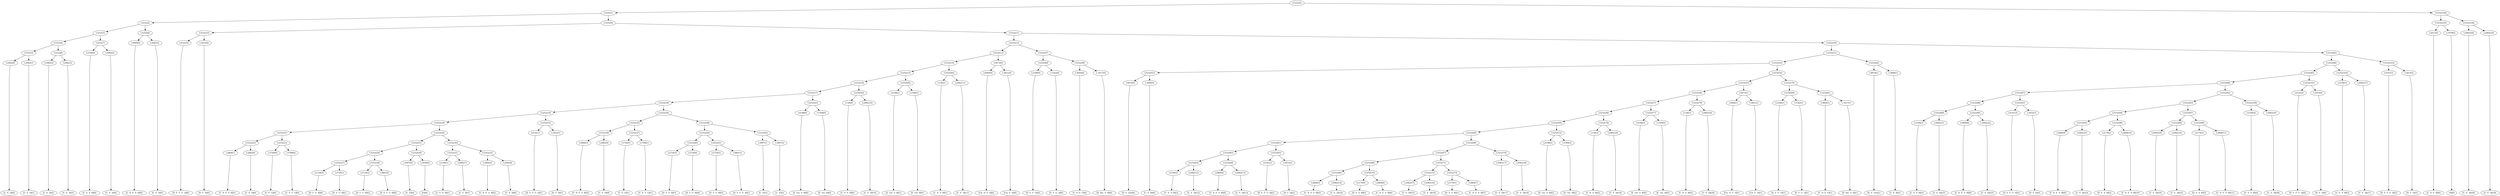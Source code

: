 digraph sample{
"L2082(0)"->"[C  E  A](0)"
"L2082(1)"->"[C  E  A](1)"
"L5252(5)"->"L2082(0)"
"L5252(5)"->"L2082(1)"
"L2082(2)"->"[C  E  A](2)"
"L2082(3)"->"[C  E  A](3)"
"L5252(6)"->"L2082(2)"
"L5252(6)"->"L2082(3)"
"L5252(4)"->"L5252(5)"
"L5252(4)"->"L5252(6)"
"L2194(0)"->"[C  E  A  B](0)"
"L2082(4)"->"[C  E  A](4)"
"L5252(7)"->"L2194(0)"
"L5252(7)"->"L2082(4)"
"L5252(3)"->"L5252(4)"
"L5252(3)"->"L5252(7)"
"L2864(0)"->"[C  D  E  A  B](0)"
"L2082(5)"->"[C  E  A](5)"
"L5252(8)"->"L2864(0)"
"L5252(8)"->"L2082(5)"
"L5252(2)"->"L5252(3)"
"L5252(2)"->"L5252(8)"
"L4141(0)"->"[D  E  F  G  A](0)"
"L3453(0)"->"[D  F  A](0)"
"L5252(10)"->"L4141(0)"
"L5252(10)"->"L3453(0)"
"L2864(1)"->"[C  D  E  A  B](1)"
"L2082(6)"->"[C  E  A](6)"
"L5252(22)"->"L2864(1)"
"L5252(22)"->"L2082(6)"
"L3744(0)"->"[C  E  G](0)"
"L3788(0)"->"[C  E  F  G](0)"
"L5252(23)"->"L3744(0)"
"L5252(23)"->"L3788(0)"
"L5252(21)"->"L5252(22)"
"L5252(21)"->"L5252(23)"
"L2724(0)"->"[D  F  G  B](0)"
"L2724(1)"->"[D  F  G  B](1)"
"L5252(27)"->"L2724(0)"
"L5252(27)"->"L2724(1)"
"L2724(2)"->"[D  F  G  B](2)"
"L3881(0)"->"[D  E  F  G  B](0)"
"L5252(28)"->"L2724(2)"
"L5252(28)"->"L3881(0)"
"L5252(26)"->"L5252(27)"
"L5252(26)"->"L5252(28)"
"L3997(0)"->"[C  E](0)"
"L2939(0)"->"[E](0)"
"L5252(29)"->"L3997(0)"
"L5252(29)"->"L2939(0)"
"L5252(25)"->"L5252(26)"
"L5252(25)"->"L5252(29)"
"L2194(1)"->"[C  E  A  B](1)"
"L2082(7)"->"[C  E  A](7)"
"L5252(31)"->"L2194(1)"
"L5252(31)"->"L2082(7)"
"L2864(2)"->"[C  D  E  A  B](2)"
"L2082(8)"->"[C  E  A](8)"
"L5252(32)"->"L2864(2)"
"L5252(32)"->"L2082(8)"
"L5252(30)"->"L5252(31)"
"L5252(30)"->"L5252(32)"
"L5252(24)"->"L5252(25)"
"L5252(24)"->"L5252(30)"
"L5252(20)"->"L5252(21)"
"L5252(20)"->"L5252(24)"
"L4141(1)"->"[D  E  F  G  A](1)"
"L3453(1)"->"[D  F  A](1)"
"L5252(33)"->"L4141(1)"
"L5252(33)"->"L3453(1)"
"L5252(19)"->"L5252(20)"
"L5252(19)"->"L5252(33)"
"L2864(3)"->"[C  D  E  A  B](3)"
"L2082(9)"->"[C  E  A](9)"
"L5252(36)"->"L2864(3)"
"L5252(36)"->"L2082(9)"
"L3744(1)"->"[C  E  G](1)"
"L3788(1)"->"[C  E  F  G](1)"
"L5252(37)"->"L3744(1)"
"L5252(37)"->"L3788(1)"
"L5252(35)"->"L5252(36)"
"L5252(35)"->"L5252(37)"
"L2724(3)"->"[D  F  G  B](3)"
"L2724(4)"->"[D  F  G  B](4)"
"L5252(40)"->"L2724(3)"
"L5252(40)"->"L2724(4)"
"L2724(5)"->"[D  F  G  B](5)"
"L3881(1)"->"[D  E  F  G  B](1)"
"L5252(41)"->"L2724(5)"
"L5252(41)"->"L3881(1)"
"L5252(39)"->"L5252(40)"
"L5252(39)"->"L5252(41)"
"L3997(1)"->"[C  E](1)"
"L3997(2)"->"[C  E](2)"
"L5252(42)"->"L3997(1)"
"L5252(42)"->"L3997(2)"
"L5252(38)"->"L5252(39)"
"L5252(38)"->"L5252(42)"
"L5252(34)"->"L5252(35)"
"L5252(34)"->"L5252(38)"
"L5252(18)"->"L5252(19)"
"L5252(18)"->"L5252(34)"
"L4198(0)"->"[E  Gis  A  B](0)"
"L1509(0)"->"[E  Gis  B](0)"
"L5252(43)"->"L4198(0)"
"L5252(43)"->"L1509(0)"
"L5252(17)"->"L5252(18)"
"L5252(17)"->"L5252(43)"
"L136(0)"->"[C  D  A  B](0)"
"L2082(10)"->"[C  E  A](10)"
"L5252(44)"->"L136(0)"
"L5252(44)"->"L2082(10)"
"L5252(16)"->"L5252(17)"
"L5252(16)"->"L5252(44)"
"L4198(1)"->"[E  Gis  A  B](1)"
"L1509(1)"->"[E  Gis  B](1)"
"L5252(45)"->"L4198(1)"
"L5252(45)"->"L1509(1)"
"L5252(15)"->"L5252(16)"
"L5252(15)"->"L5252(45)"
"L136(1)"->"[C  D  A  B](1)"
"L2082(11)"->"[C  E  A](11)"
"L5252(46)"->"L136(1)"
"L5252(46)"->"L2082(11)"
"L5252(14)"->"L5252(15)"
"L5252(14)"->"L5252(46)"
"L4464(0)"->"[Cis  D  E  A](0)"
"L3821(0)"->"[Cis  E  A](0)"
"L5073(0)"->"L4464(0)"
"L5073(0)"->"L3821(0)"
"L5252(13)"->"L5252(14)"
"L5252(13)"->"L5073(0)"
"L2186(0)"->"[D  E  F  G](0)"
"L1542(0)"->"[E  F  G  A](0)"
"L5252(48)"->"L2186(0)"
"L5252(48)"->"L1542(0)"
"L3844(0)"->"[C  D  E  F](0)"
"L-1617(0)"->"[D  Dis  A  B](0)"
"L5252(49)"->"L3844(0)"
"L5252(49)"->"L-1617(0)"
"L5252(47)"->"L5252(48)"
"L5252(47)"->"L5252(49)"
"L5252(12)"->"L5252(13)"
"L5252(12)"->"L5252(47)"
"L4874(0)"->"[D  E  Gis](0)"
"L3689(0)"->"[C  E  B](0)"
"L5252(53)"->"L4874(0)"
"L5252(53)"->"L3689(0)"
"L2194(2)"->"[C  E  A  B](2)"
"L2082(12)"->"[C  E  A](12)"
"L5252(63)"->"L2194(2)"
"L5252(63)"->"L2082(12)"
"L2864(4)"->"[C  D  E  A  B](4)"
"L2082(13)"->"[C  E  A](13)"
"L5252(64)"->"L2864(4)"
"L5252(64)"->"L2082(13)"
"L5252(62)"->"L5252(63)"
"L5252(62)"->"L5252(64)"
"L4141(2)"->"[D  E  F  G  A](2)"
"L3453(2)"->"[D  F  A](2)"
"L5252(65)"->"L4141(2)"
"L5252(65)"->"L3453(2)"
"L5252(61)"->"L5252(62)"
"L5252(61)"->"L5252(65)"
"L2864(5)"->"[C  D  E  A  B](5)"
"L2082(14)"->"[C  E  A](14)"
"L5252(69)"->"L2864(5)"
"L5252(69)"->"L2082(14)"
"L2179(0)"->"[D  E  A  B](0)"
"L2864(6)"->"[C  D  E  A  B](6)"
"L5252(70)"->"L2179(0)"
"L5252(70)"->"L2864(6)"
"L5252(68)"->"L5252(69)"
"L5252(68)"->"L5252(70)"
"L2082(15)"->"[C  E  A](15)"
"L2082(16)"->"[C  E  A](16)"
"L5252(72)"->"L2082(15)"
"L5252(72)"->"L2082(16)"
"L2179(1)"->"[D  E  A  B](1)"
"L2864(7)"->"[C  D  E  A  B](7)"
"L5252(73)"->"L2179(1)"
"L5252(73)"->"L2864(7)"
"L5252(71)"->"L5252(72)"
"L5252(71)"->"L5252(73)"
"L5252(67)"->"L5252(68)"
"L5252(67)"->"L5252(71)"
"L2082(17)"->"[C  E  A](17)"
"L2082(18)"->"[C  E  A](18)"
"L5252(74)"->"L2082(17)"
"L5252(74)"->"L2082(18)"
"L5252(66)"->"L5252(67)"
"L5252(66)"->"L5252(74)"
"L5252(60)"->"L5252(61)"
"L5252(60)"->"L5252(66)"
"L4198(2)"->"[E  Gis  A  B](2)"
"L1509(2)"->"[E  Gis  B](2)"
"L5252(75)"->"L4198(2)"
"L5252(75)"->"L1509(2)"
"L5252(59)"->"L5252(60)"
"L5252(59)"->"L5252(75)"
"L136(2)"->"[C  D  A  B](2)"
"L2082(19)"->"[C  E  A](19)"
"L5252(76)"->"L136(2)"
"L5252(76)"->"L2082(19)"
"L5252(58)"->"L5252(59)"
"L5252(58)"->"L5252(76)"
"L4198(3)"->"[E  Gis  A  B](3)"
"L1509(3)"->"[E  Gis  B](3)"
"L5252(77)"->"L4198(3)"
"L5252(77)"->"L1509(3)"
"L5252(57)"->"L5252(58)"
"L5252(57)"->"L5252(77)"
"L136(3)"->"[C  D  A  B](3)"
"L2082(20)"->"[C  E  A](20)"
"L5252(78)"->"L136(3)"
"L5252(78)"->"L2082(20)"
"L5252(56)"->"L5252(57)"
"L5252(56)"->"L5252(78)"
"L4464(1)"->"[Cis  D  E  A](1)"
"L3821(1)"->"[Cis  E  A](1)"
"L5073(1)"->"L4464(1)"
"L5073(1)"->"L3821(1)"
"L5252(55)"->"L5252(56)"
"L5252(55)"->"L5073(1)"
"L2186(1)"->"[D  E  F  G](1)"
"L1542(1)"->"[E  F  G  A](1)"
"L5252(80)"->"L2186(1)"
"L5252(80)"->"L1542(1)"
"L3844(1)"->"[C  D  E  F](1)"
"L-1617(1)"->"[D  Dis  A  B](1)"
"L5252(81)"->"L3844(1)"
"L5252(81)"->"L-1617(1)"
"L5252(79)"->"L5252(80)"
"L5252(79)"->"L5252(81)"
"L5252(54)"->"L5252(55)"
"L5252(54)"->"L5252(79)"
"L5252(52)"->"L5252(53)"
"L5252(52)"->"L5252(54)"
"L4874(1)"->"[D  E  Gis](1)"
"L3689(1)"->"[C  E  B](1)"
"L5252(82)"->"L4874(1)"
"L5252(82)"->"L3689(1)"
"L5252(51)"->"L5252(52)"
"L5252(51)"->"L5252(82)"
"L2194(3)"->"[C  E  A  B](3)"
"L2082(21)"->"[C  E  A](21)"
"L5252(89)"->"L2194(3)"
"L5252(89)"->"L2082(21)"
"L2864(8)"->"[C  D  E  A  B](8)"
"L2082(22)"->"[C  E  A](22)"
"L5252(90)"->"L2864(8)"
"L5252(90)"->"L2082(22)"
"L5252(88)"->"L5252(89)"
"L5252(88)"->"L5252(90)"
"L4141(3)"->"[D  E  F  G  A](3)"
"L3453(3)"->"[D  F  A](3)"
"L5252(91)"->"L4141(3)"
"L5252(91)"->"L3453(3)"
"L5252(87)"->"L5252(88)"
"L5252(87)"->"L5252(91)"
"L2864(9)"->"[C  D  E  A  B](9)"
"L2082(23)"->"[C  E  A](23)"
"L5252(95)"->"L2864(9)"
"L5252(95)"->"L2082(23)"
"L2179(2)"->"[D  E  A  B](2)"
"L2864(10)"->"[C  D  E  A  B](10)"
"L5252(96)"->"L2179(2)"
"L5252(96)"->"L2864(10)"
"L5252(94)"->"L5252(95)"
"L5252(94)"->"L5252(96)"
"L2082(24)"->"[C  E  A](24)"
"L2082(25)"->"[C  E  A](25)"
"L5252(98)"->"L2082(24)"
"L5252(98)"->"L2082(25)"
"L2179(3)"->"[D  E  A  B](3)"
"L2864(11)"->"[C  D  E  A  B](11)"
"L5252(99)"->"L2179(3)"
"L5252(99)"->"L2864(11)"
"L5252(97)"->"L5252(98)"
"L5252(97)"->"L5252(99)"
"L5252(93)"->"L5252(94)"
"L5252(93)"->"L5252(97)"
"L2194(4)"->"[C  E  A  B](4)"
"L2082(26)"->"[C  E  A](26)"
"L5252(100)"->"L2194(4)"
"L5252(100)"->"L2082(26)"
"L5252(92)"->"L5252(93)"
"L5252(92)"->"L5252(100)"
"L5252(86)"->"L5252(87)"
"L5252(86)"->"L5252(92)"
"L4141(4)"->"[D  E  F  G  A](4)"
"L3453(4)"->"[D  F  A](4)"
"L5252(101)"->"L4141(4)"
"L5252(101)"->"L3453(4)"
"L5252(85)"->"L5252(86)"
"L5252(85)"->"L5252(101)"
"L2194(5)"->"[C  E  A  B](5)"
"L2082(27)"->"[C  E  A](27)"
"L5252(102)"->"L2194(5)"
"L5252(102)"->"L2082(27)"
"L5252(84)"->"L5252(85)"
"L5252(84)"->"L5252(102)"
"L4141(5)"->"[D  E  F  G  A](5)"
"L3453(5)"->"[D  F  A](5)"
"L5252(103)"->"L4141(5)"
"L5252(103)"->"L3453(5)"
"L5252(83)"->"L5252(84)"
"L5252(83)"->"L5252(103)"
"L5252(50)"->"L5252(51)"
"L5252(50)"->"L5252(83)"
"L5252(11)"->"L5252(12)"
"L5252(11)"->"L5252(50)"
"L5252(9)"->"L5252(10)"
"L5252(9)"->"L5252(11)"
"L5252(1)"->"L5252(2)"
"L5252(1)"->"L5252(9)"
"L3417(0)"->"[C  D  E  B](0)"
"L1979(0)"->"[A](0)"
"L5252(105)"->"L3417(0)"
"L5252(105)"->"L1979(0)"
"L2082(28)"->"[C  E  A](28)"
"L2082(29)"->"[C  E  A](29)"
"L5252(106)"->"L2082(28)"
"L5252(106)"->"L2082(29)"
"L5252(104)"->"L5252(105)"
"L5252(104)"->"L5252(106)"
"L5252(0)"->"L5252(1)"
"L5252(0)"->"L5252(104)"
{rank = min; "L5252(0)"}
{rank = same; "L5252(1)"; "L5252(104)";}
{rank = same; "L5252(2)"; "L5252(9)"; "L5252(105)"; "L5252(106)";}
{rank = same; "L5252(3)"; "L5252(8)"; "L5252(10)"; "L5252(11)"; "L3417(0)"; "L1979(0)"; "L2082(28)"; "L2082(29)";}
{rank = same; "L5252(4)"; "L5252(7)"; "L2864(0)"; "L2082(5)"; "L4141(0)"; "L3453(0)"; "L5252(12)"; "L5252(50)";}
{rank = same; "L5252(5)"; "L5252(6)"; "L2194(0)"; "L2082(4)"; "L5252(13)"; "L5252(47)"; "L5252(51)"; "L5252(83)";}
{rank = same; "L2082(0)"; "L2082(1)"; "L2082(2)"; "L2082(3)"; "L5252(14)"; "L5073(0)"; "L5252(48)"; "L5252(49)"; "L5252(52)"; "L5252(82)"; "L5252(84)"; "L5252(103)";}
{rank = same; "L5252(15)"; "L5252(46)"; "L4464(0)"; "L3821(0)"; "L2186(0)"; "L1542(0)"; "L3844(0)"; "L-1617(0)"; "L5252(53)"; "L5252(54)"; "L4874(1)"; "L3689(1)"; "L5252(85)"; "L5252(102)"; "L4141(5)"; "L3453(5)";}
{rank = same; "L5252(16)"; "L5252(45)"; "L136(1)"; "L2082(11)"; "L4874(0)"; "L3689(0)"; "L5252(55)"; "L5252(79)"; "L5252(86)"; "L5252(101)"; "L2194(5)"; "L2082(27)";}
{rank = same; "L5252(17)"; "L5252(44)"; "L4198(1)"; "L1509(1)"; "L5252(56)"; "L5073(1)"; "L5252(80)"; "L5252(81)"; "L5252(87)"; "L5252(92)"; "L4141(4)"; "L3453(4)";}
{rank = same; "L5252(18)"; "L5252(43)"; "L136(0)"; "L2082(10)"; "L5252(57)"; "L5252(78)"; "L4464(1)"; "L3821(1)"; "L2186(1)"; "L1542(1)"; "L3844(1)"; "L-1617(1)"; "L5252(88)"; "L5252(91)"; "L5252(93)"; "L5252(100)";}
{rank = same; "L5252(19)"; "L5252(34)"; "L4198(0)"; "L1509(0)"; "L5252(58)"; "L5252(77)"; "L136(3)"; "L2082(20)"; "L5252(89)"; "L5252(90)"; "L4141(3)"; "L3453(3)"; "L5252(94)"; "L5252(97)"; "L2194(4)"; "L2082(26)";}
{rank = same; "L5252(20)"; "L5252(33)"; "L5252(35)"; "L5252(38)"; "L5252(59)"; "L5252(76)"; "L4198(3)"; "L1509(3)"; "L2194(3)"; "L2082(21)"; "L2864(8)"; "L2082(22)"; "L5252(95)"; "L5252(96)"; "L5252(98)"; "L5252(99)";}
{rank = same; "L5252(21)"; "L5252(24)"; "L4141(1)"; "L3453(1)"; "L5252(36)"; "L5252(37)"; "L5252(39)"; "L5252(42)"; "L5252(60)"; "L5252(75)"; "L136(2)"; "L2082(19)"; "L2864(9)"; "L2082(23)"; "L2179(2)"; "L2864(10)"; "L2082(24)"; "L2082(25)"; "L2179(3)"; "L2864(11)";}
{rank = same; "L5252(22)"; "L5252(23)"; "L5252(25)"; "L5252(30)"; "L2864(3)"; "L2082(9)"; "L3744(1)"; "L3788(1)"; "L5252(40)"; "L5252(41)"; "L3997(1)"; "L3997(2)"; "L5252(61)"; "L5252(66)"; "L4198(2)"; "L1509(2)";}
{rank = same; "L2864(1)"; "L2082(6)"; "L3744(0)"; "L3788(0)"; "L5252(26)"; "L5252(29)"; "L5252(31)"; "L5252(32)"; "L2724(3)"; "L2724(4)"; "L2724(5)"; "L3881(1)"; "L5252(62)"; "L5252(65)"; "L5252(67)"; "L5252(74)";}
{rank = same; "L5252(27)"; "L5252(28)"; "L3997(0)"; "L2939(0)"; "L2194(1)"; "L2082(7)"; "L2864(2)"; "L2082(8)"; "L5252(63)"; "L5252(64)"; "L4141(2)"; "L3453(2)"; "L5252(68)"; "L5252(71)"; "L2082(17)"; "L2082(18)";}
{rank = same; "L2724(0)"; "L2724(1)"; "L2724(2)"; "L3881(0)"; "L2194(2)"; "L2082(12)"; "L2864(4)"; "L2082(13)"; "L5252(69)"; "L5252(70)"; "L5252(72)"; "L5252(73)";}
{rank = same; "L2864(5)"; "L2082(14)"; "L2179(0)"; "L2864(6)"; "L2082(15)"; "L2082(16)"; "L2179(1)"; "L2864(7)";}
{rank = max; "[A](0)"; "[C  D  A  B](0)"; "[C  D  A  B](1)"; "[C  D  A  B](2)"; "[C  D  A  B](3)"; "[C  D  E  A  B](0)"; "[C  D  E  A  B](1)"; "[C  D  E  A  B](10)"; "[C  D  E  A  B](11)"; "[C  D  E  A  B](2)"; "[C  D  E  A  B](3)"; "[C  D  E  A  B](4)"; "[C  D  E  A  B](5)"; "[C  D  E  A  B](6)"; "[C  D  E  A  B](7)"; "[C  D  E  A  B](8)"; "[C  D  E  A  B](9)"; "[C  D  E  B](0)"; "[C  D  E  F](0)"; "[C  D  E  F](1)"; "[C  E  A  B](0)"; "[C  E  A  B](1)"; "[C  E  A  B](2)"; "[C  E  A  B](3)"; "[C  E  A  B](4)"; "[C  E  A  B](5)"; "[C  E  A](0)"; "[C  E  A](1)"; "[C  E  A](10)"; "[C  E  A](11)"; "[C  E  A](12)"; "[C  E  A](13)"; "[C  E  A](14)"; "[C  E  A](15)"; "[C  E  A](16)"; "[C  E  A](17)"; "[C  E  A](18)"; "[C  E  A](19)"; "[C  E  A](2)"; "[C  E  A](20)"; "[C  E  A](21)"; "[C  E  A](22)"; "[C  E  A](23)"; "[C  E  A](24)"; "[C  E  A](25)"; "[C  E  A](26)"; "[C  E  A](27)"; "[C  E  A](28)"; "[C  E  A](29)"; "[C  E  A](3)"; "[C  E  A](4)"; "[C  E  A](5)"; "[C  E  A](6)"; "[C  E  A](7)"; "[C  E  A](8)"; "[C  E  A](9)"; "[C  E  B](0)"; "[C  E  B](1)"; "[C  E  F  G](0)"; "[C  E  F  G](1)"; "[C  E  G](0)"; "[C  E  G](1)"; "[C  E](0)"; "[C  E](1)"; "[C  E](2)"; "[Cis  D  E  A](0)"; "[Cis  D  E  A](1)"; "[Cis  E  A](0)"; "[Cis  E  A](1)"; "[D  Dis  A  B](0)"; "[D  Dis  A  B](1)"; "[D  E  A  B](0)"; "[D  E  A  B](1)"; "[D  E  A  B](2)"; "[D  E  A  B](3)"; "[D  E  F  G  A](0)"; "[D  E  F  G  A](1)"; "[D  E  F  G  A](2)"; "[D  E  F  G  A](3)"; "[D  E  F  G  A](4)"; "[D  E  F  G  A](5)"; "[D  E  F  G  B](0)"; "[D  E  F  G  B](1)"; "[D  E  F  G](0)"; "[D  E  F  G](1)"; "[D  E  Gis](0)"; "[D  E  Gis](1)"; "[D  F  A](0)"; "[D  F  A](1)"; "[D  F  A](2)"; "[D  F  A](3)"; "[D  F  A](4)"; "[D  F  A](5)"; "[D  F  G  B](0)"; "[D  F  G  B](1)"; "[D  F  G  B](2)"; "[D  F  G  B](3)"; "[D  F  G  B](4)"; "[D  F  G  B](5)"; "[E  F  G  A](0)"; "[E  F  G  A](1)"; "[E  Gis  A  B](0)"; "[E  Gis  A  B](1)"; "[E  Gis  A  B](2)"; "[E  Gis  A  B](3)"; "[E  Gis  B](0)"; "[E  Gis  B](1)"; "[E  Gis  B](2)"; "[E  Gis  B](3)"; "[E](0)";}
}